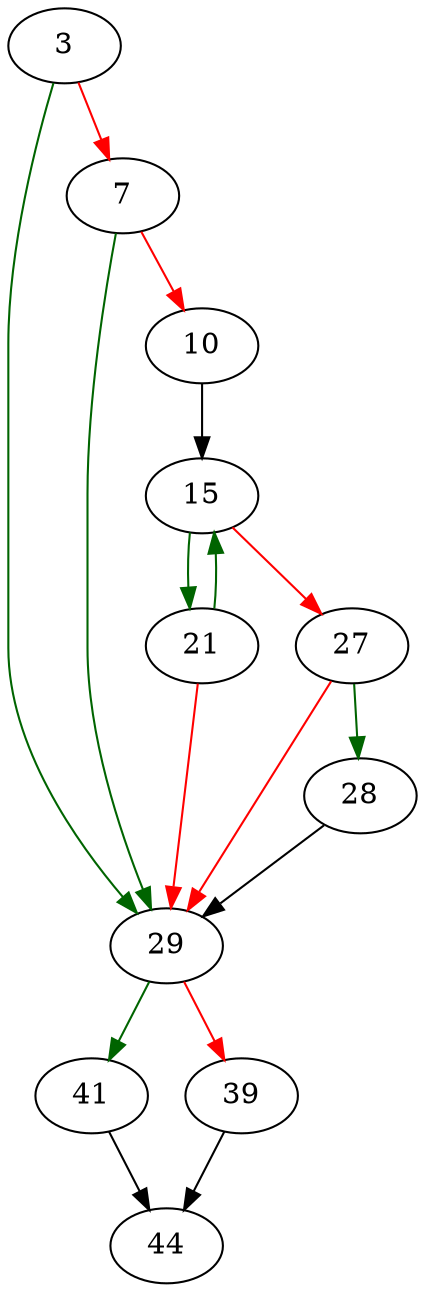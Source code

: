 strict digraph "perform_basename" {
	// Node definitions.
	3 [entry=true];
	29;
	7;
	10;
	15;
	21;
	27;
	28;
	41;
	39;
	44;

	// Edge definitions.
	3 -> 29 [
		color=darkgreen
		cond=true
	];
	3 -> 7 [
		color=red
		cond=false
	];
	29 -> 41 [
		color=darkgreen
		cond=true
	];
	29 -> 39 [
		color=red
		cond=false
	];
	7 -> 29 [
		color=darkgreen
		cond=true
	];
	7 -> 10 [
		color=red
		cond=false
	];
	10 -> 15;
	15 -> 21 [
		color=darkgreen
		cond=true
	];
	15 -> 27 [
		color=red
		cond=false
	];
	21 -> 29 [
		color=red
		cond=false
	];
	21 -> 15 [
		color=darkgreen
		cond=true
	];
	27 -> 29 [
		color=red
		cond=false
	];
	27 -> 28 [
		color=darkgreen
		cond=true
	];
	28 -> 29;
	41 -> 44;
	39 -> 44;
}